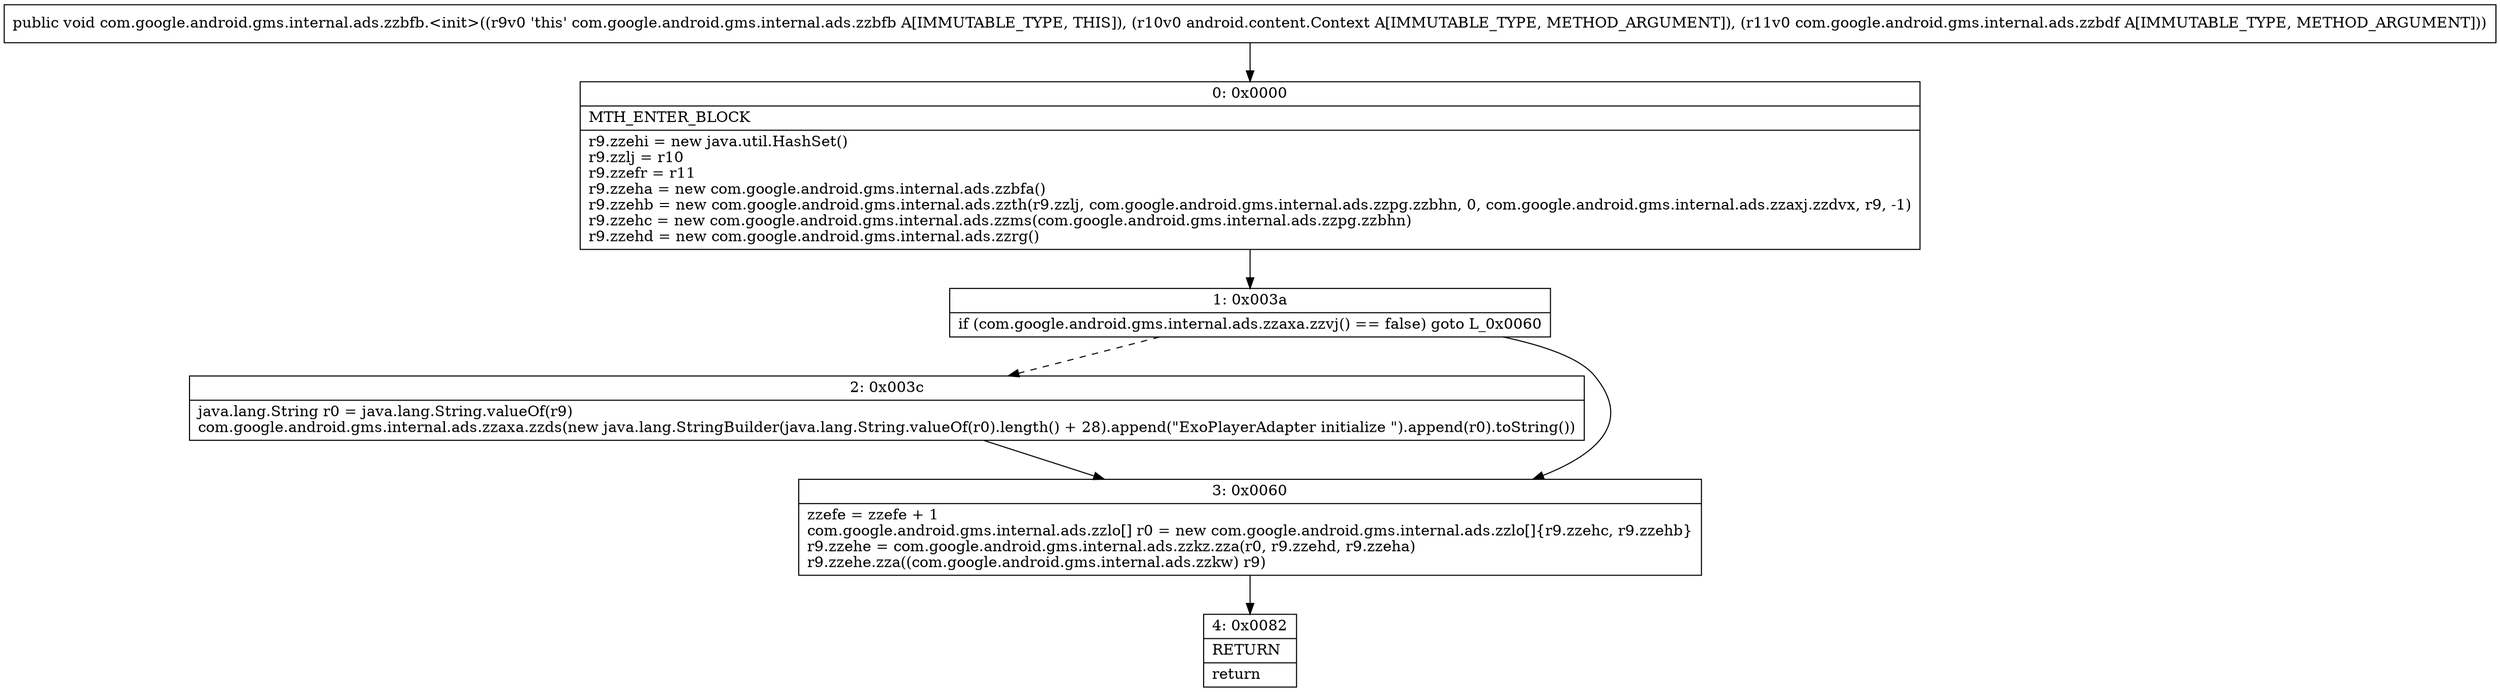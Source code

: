 digraph "CFG forcom.google.android.gms.internal.ads.zzbfb.\<init\>(Landroid\/content\/Context;Lcom\/google\/android\/gms\/internal\/ads\/zzbdf;)V" {
Node_0 [shape=record,label="{0\:\ 0x0000|MTH_ENTER_BLOCK\l|r9.zzehi = new java.util.HashSet()\lr9.zzlj = r10\lr9.zzefr = r11\lr9.zzeha = new com.google.android.gms.internal.ads.zzbfa()\lr9.zzehb = new com.google.android.gms.internal.ads.zzth(r9.zzlj, com.google.android.gms.internal.ads.zzpg.zzbhn, 0, com.google.android.gms.internal.ads.zzaxj.zzdvx, r9, \-1)\lr9.zzehc = new com.google.android.gms.internal.ads.zzms(com.google.android.gms.internal.ads.zzpg.zzbhn)\lr9.zzehd = new com.google.android.gms.internal.ads.zzrg()\l}"];
Node_1 [shape=record,label="{1\:\ 0x003a|if (com.google.android.gms.internal.ads.zzaxa.zzvj() == false) goto L_0x0060\l}"];
Node_2 [shape=record,label="{2\:\ 0x003c|java.lang.String r0 = java.lang.String.valueOf(r9)\lcom.google.android.gms.internal.ads.zzaxa.zzds(new java.lang.StringBuilder(java.lang.String.valueOf(r0).length() + 28).append(\"ExoPlayerAdapter initialize \").append(r0).toString())\l}"];
Node_3 [shape=record,label="{3\:\ 0x0060|zzefe = zzefe + 1\lcom.google.android.gms.internal.ads.zzlo[] r0 = new com.google.android.gms.internal.ads.zzlo[]\{r9.zzehc, r9.zzehb\}\lr9.zzehe = com.google.android.gms.internal.ads.zzkz.zza(r0, r9.zzehd, r9.zzeha)\lr9.zzehe.zza((com.google.android.gms.internal.ads.zzkw) r9)\l}"];
Node_4 [shape=record,label="{4\:\ 0x0082|RETURN\l|return\l}"];
MethodNode[shape=record,label="{public void com.google.android.gms.internal.ads.zzbfb.\<init\>((r9v0 'this' com.google.android.gms.internal.ads.zzbfb A[IMMUTABLE_TYPE, THIS]), (r10v0 android.content.Context A[IMMUTABLE_TYPE, METHOD_ARGUMENT]), (r11v0 com.google.android.gms.internal.ads.zzbdf A[IMMUTABLE_TYPE, METHOD_ARGUMENT])) }"];
MethodNode -> Node_0;
Node_0 -> Node_1;
Node_1 -> Node_2[style=dashed];
Node_1 -> Node_3;
Node_2 -> Node_3;
Node_3 -> Node_4;
}

